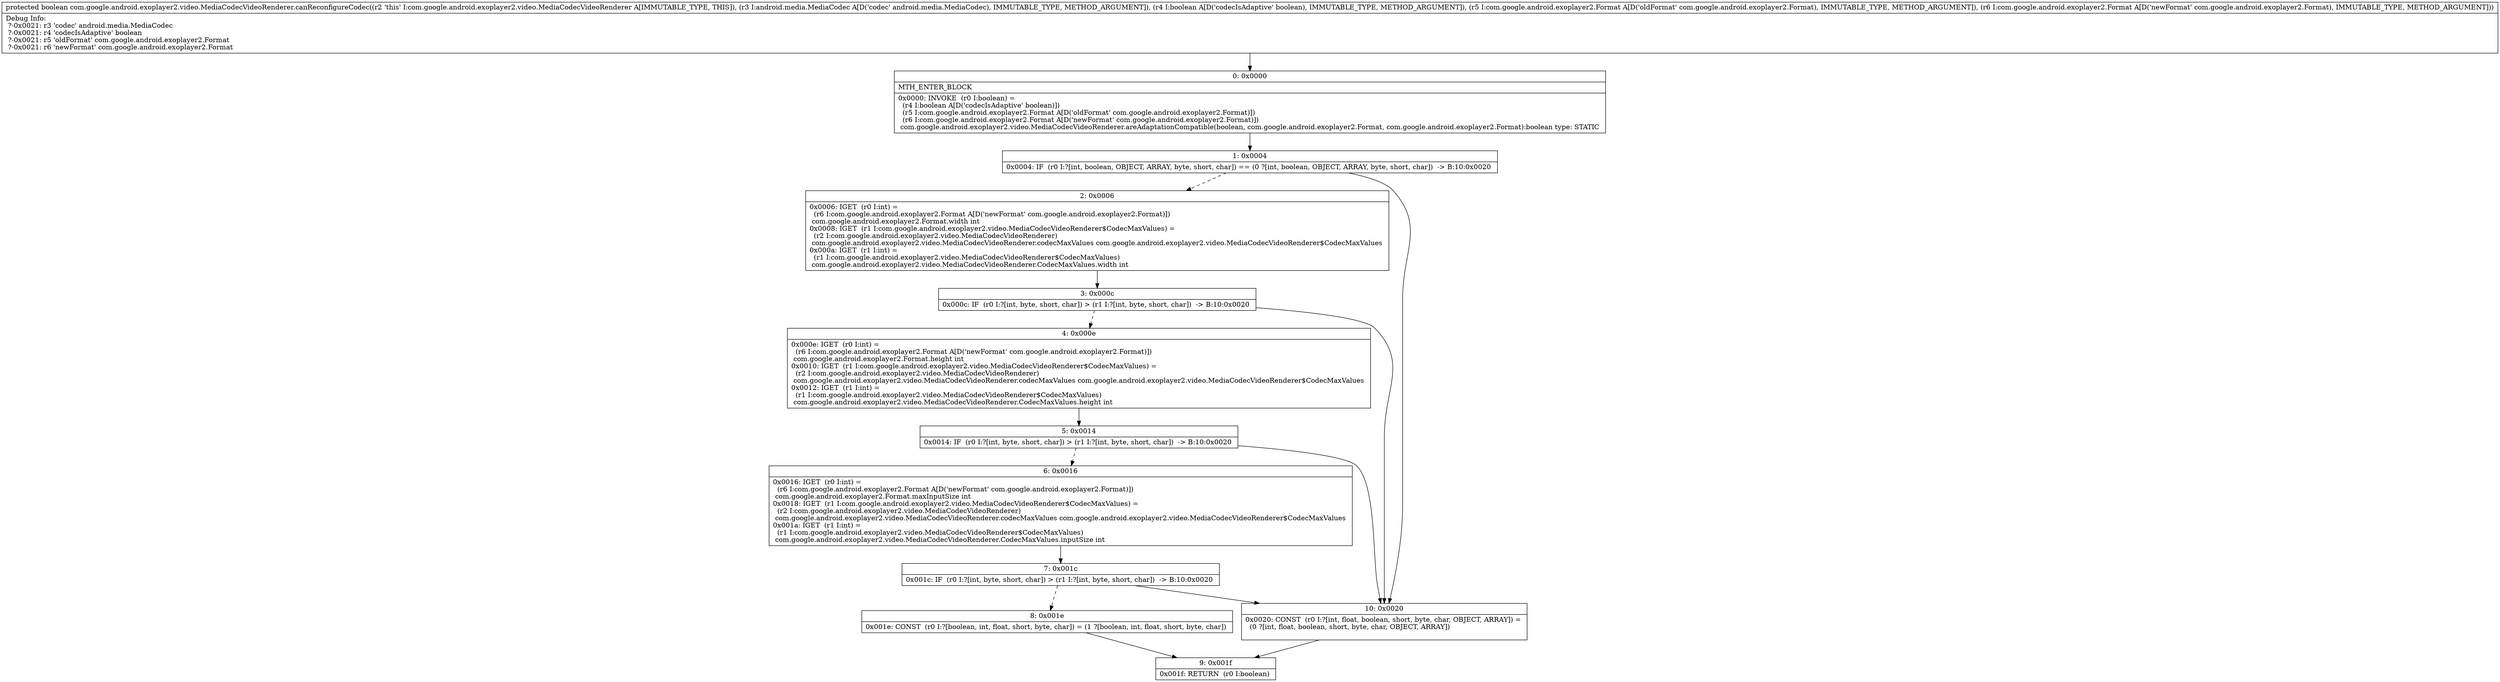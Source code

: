 digraph "CFG forcom.google.android.exoplayer2.video.MediaCodecVideoRenderer.canReconfigureCodec(Landroid\/media\/MediaCodec;ZLcom\/google\/android\/exoplayer2\/Format;Lcom\/google\/android\/exoplayer2\/Format;)Z" {
Node_0 [shape=record,label="{0\:\ 0x0000|MTH_ENTER_BLOCK\l|0x0000: INVOKE  (r0 I:boolean) = \l  (r4 I:boolean A[D('codecIsAdaptive' boolean)])\l  (r5 I:com.google.android.exoplayer2.Format A[D('oldFormat' com.google.android.exoplayer2.Format)])\l  (r6 I:com.google.android.exoplayer2.Format A[D('newFormat' com.google.android.exoplayer2.Format)])\l com.google.android.exoplayer2.video.MediaCodecVideoRenderer.areAdaptationCompatible(boolean, com.google.android.exoplayer2.Format, com.google.android.exoplayer2.Format):boolean type: STATIC \l}"];
Node_1 [shape=record,label="{1\:\ 0x0004|0x0004: IF  (r0 I:?[int, boolean, OBJECT, ARRAY, byte, short, char]) == (0 ?[int, boolean, OBJECT, ARRAY, byte, short, char])  \-\> B:10:0x0020 \l}"];
Node_2 [shape=record,label="{2\:\ 0x0006|0x0006: IGET  (r0 I:int) = \l  (r6 I:com.google.android.exoplayer2.Format A[D('newFormat' com.google.android.exoplayer2.Format)])\l com.google.android.exoplayer2.Format.width int \l0x0008: IGET  (r1 I:com.google.android.exoplayer2.video.MediaCodecVideoRenderer$CodecMaxValues) = \l  (r2 I:com.google.android.exoplayer2.video.MediaCodecVideoRenderer)\l com.google.android.exoplayer2.video.MediaCodecVideoRenderer.codecMaxValues com.google.android.exoplayer2.video.MediaCodecVideoRenderer$CodecMaxValues \l0x000a: IGET  (r1 I:int) = \l  (r1 I:com.google.android.exoplayer2.video.MediaCodecVideoRenderer$CodecMaxValues)\l com.google.android.exoplayer2.video.MediaCodecVideoRenderer.CodecMaxValues.width int \l}"];
Node_3 [shape=record,label="{3\:\ 0x000c|0x000c: IF  (r0 I:?[int, byte, short, char]) \> (r1 I:?[int, byte, short, char])  \-\> B:10:0x0020 \l}"];
Node_4 [shape=record,label="{4\:\ 0x000e|0x000e: IGET  (r0 I:int) = \l  (r6 I:com.google.android.exoplayer2.Format A[D('newFormat' com.google.android.exoplayer2.Format)])\l com.google.android.exoplayer2.Format.height int \l0x0010: IGET  (r1 I:com.google.android.exoplayer2.video.MediaCodecVideoRenderer$CodecMaxValues) = \l  (r2 I:com.google.android.exoplayer2.video.MediaCodecVideoRenderer)\l com.google.android.exoplayer2.video.MediaCodecVideoRenderer.codecMaxValues com.google.android.exoplayer2.video.MediaCodecVideoRenderer$CodecMaxValues \l0x0012: IGET  (r1 I:int) = \l  (r1 I:com.google.android.exoplayer2.video.MediaCodecVideoRenderer$CodecMaxValues)\l com.google.android.exoplayer2.video.MediaCodecVideoRenderer.CodecMaxValues.height int \l}"];
Node_5 [shape=record,label="{5\:\ 0x0014|0x0014: IF  (r0 I:?[int, byte, short, char]) \> (r1 I:?[int, byte, short, char])  \-\> B:10:0x0020 \l}"];
Node_6 [shape=record,label="{6\:\ 0x0016|0x0016: IGET  (r0 I:int) = \l  (r6 I:com.google.android.exoplayer2.Format A[D('newFormat' com.google.android.exoplayer2.Format)])\l com.google.android.exoplayer2.Format.maxInputSize int \l0x0018: IGET  (r1 I:com.google.android.exoplayer2.video.MediaCodecVideoRenderer$CodecMaxValues) = \l  (r2 I:com.google.android.exoplayer2.video.MediaCodecVideoRenderer)\l com.google.android.exoplayer2.video.MediaCodecVideoRenderer.codecMaxValues com.google.android.exoplayer2.video.MediaCodecVideoRenderer$CodecMaxValues \l0x001a: IGET  (r1 I:int) = \l  (r1 I:com.google.android.exoplayer2.video.MediaCodecVideoRenderer$CodecMaxValues)\l com.google.android.exoplayer2.video.MediaCodecVideoRenderer.CodecMaxValues.inputSize int \l}"];
Node_7 [shape=record,label="{7\:\ 0x001c|0x001c: IF  (r0 I:?[int, byte, short, char]) \> (r1 I:?[int, byte, short, char])  \-\> B:10:0x0020 \l}"];
Node_8 [shape=record,label="{8\:\ 0x001e|0x001e: CONST  (r0 I:?[boolean, int, float, short, byte, char]) = (1 ?[boolean, int, float, short, byte, char]) \l}"];
Node_9 [shape=record,label="{9\:\ 0x001f|0x001f: RETURN  (r0 I:boolean) \l}"];
Node_10 [shape=record,label="{10\:\ 0x0020|0x0020: CONST  (r0 I:?[int, float, boolean, short, byte, char, OBJECT, ARRAY]) = \l  (0 ?[int, float, boolean, short, byte, char, OBJECT, ARRAY])\l \l}"];
MethodNode[shape=record,label="{protected boolean com.google.android.exoplayer2.video.MediaCodecVideoRenderer.canReconfigureCodec((r2 'this' I:com.google.android.exoplayer2.video.MediaCodecVideoRenderer A[IMMUTABLE_TYPE, THIS]), (r3 I:android.media.MediaCodec A[D('codec' android.media.MediaCodec), IMMUTABLE_TYPE, METHOD_ARGUMENT]), (r4 I:boolean A[D('codecIsAdaptive' boolean), IMMUTABLE_TYPE, METHOD_ARGUMENT]), (r5 I:com.google.android.exoplayer2.Format A[D('oldFormat' com.google.android.exoplayer2.Format), IMMUTABLE_TYPE, METHOD_ARGUMENT]), (r6 I:com.google.android.exoplayer2.Format A[D('newFormat' com.google.android.exoplayer2.Format), IMMUTABLE_TYPE, METHOD_ARGUMENT]))  | Debug Info:\l  ?\-0x0021: r3 'codec' android.media.MediaCodec\l  ?\-0x0021: r4 'codecIsAdaptive' boolean\l  ?\-0x0021: r5 'oldFormat' com.google.android.exoplayer2.Format\l  ?\-0x0021: r6 'newFormat' com.google.android.exoplayer2.Format\l}"];
MethodNode -> Node_0;
Node_0 -> Node_1;
Node_1 -> Node_2[style=dashed];
Node_1 -> Node_10;
Node_2 -> Node_3;
Node_3 -> Node_4[style=dashed];
Node_3 -> Node_10;
Node_4 -> Node_5;
Node_5 -> Node_6[style=dashed];
Node_5 -> Node_10;
Node_6 -> Node_7;
Node_7 -> Node_8[style=dashed];
Node_7 -> Node_10;
Node_8 -> Node_9;
Node_10 -> Node_9;
}

